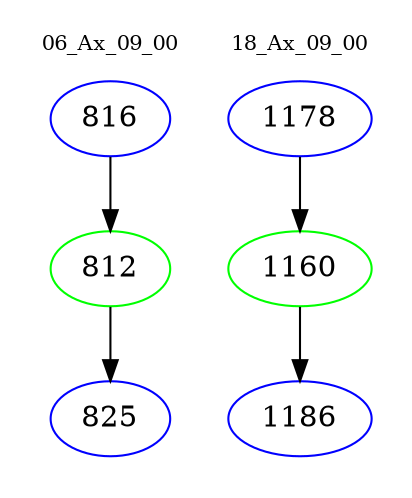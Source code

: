 digraph{
subgraph cluster_0 {
color = white
label = "06_Ax_09_00";
fontsize=10;
T0_816 [label="816", color="blue"]
T0_816 -> T0_812 [color="black"]
T0_812 [label="812", color="green"]
T0_812 -> T0_825 [color="black"]
T0_825 [label="825", color="blue"]
}
subgraph cluster_1 {
color = white
label = "18_Ax_09_00";
fontsize=10;
T1_1178 [label="1178", color="blue"]
T1_1178 -> T1_1160 [color="black"]
T1_1160 [label="1160", color="green"]
T1_1160 -> T1_1186 [color="black"]
T1_1186 [label="1186", color="blue"]
}
}
